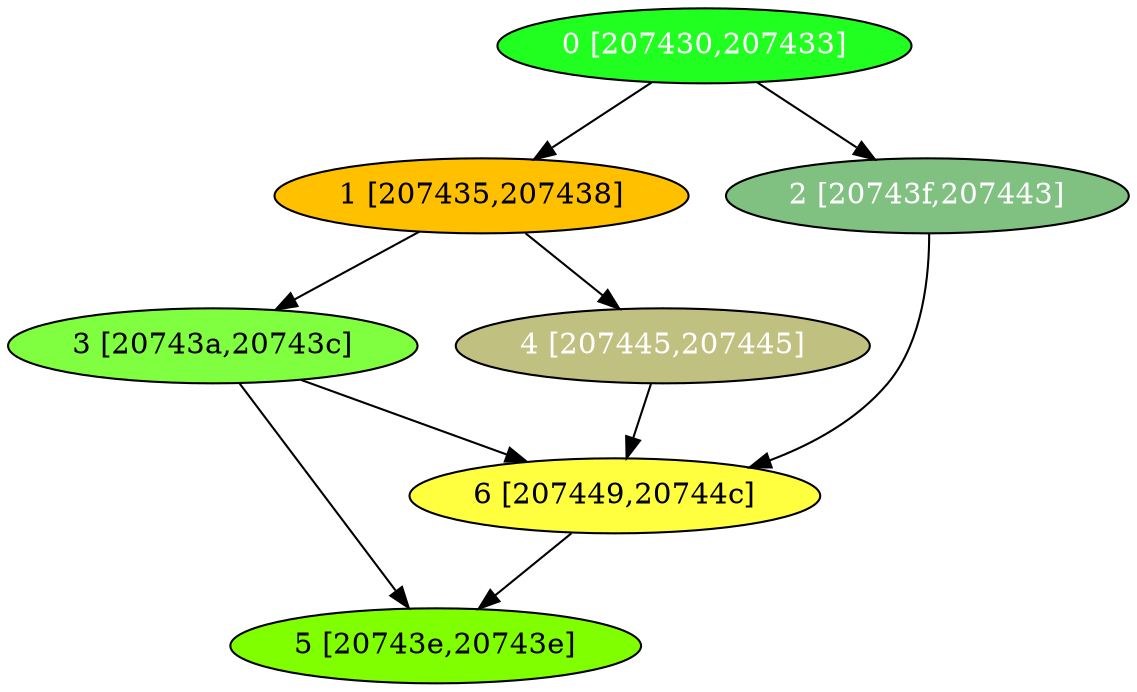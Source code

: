 diGraph libnss3{
	libnss3_0  [style=filled fillcolor="#20FF20" fontcolor="#ffffff" shape=oval label="0 [207430,207433]"]
	libnss3_1  [style=filled fillcolor="#FFC000" fontcolor="#000000" shape=oval label="1 [207435,207438]"]
	libnss3_2  [style=filled fillcolor="#80C080" fontcolor="#ffffff" shape=oval label="2 [20743f,207443]"]
	libnss3_3  [style=filled fillcolor="#80FF40" fontcolor="#000000" shape=oval label="3 [20743a,20743c]"]
	libnss3_4  [style=filled fillcolor="#C0C080" fontcolor="#ffffff" shape=oval label="4 [207445,207445]"]
	libnss3_5  [style=filled fillcolor="#80FF00" fontcolor="#000000" shape=oval label="5 [20743e,20743e]"]
	libnss3_6  [style=filled fillcolor="#FFFF40" fontcolor="#000000" shape=oval label="6 [207449,20744c]"]

	libnss3_0 -> libnss3_1
	libnss3_0 -> libnss3_2
	libnss3_1 -> libnss3_3
	libnss3_1 -> libnss3_4
	libnss3_2 -> libnss3_6
	libnss3_3 -> libnss3_5
	libnss3_3 -> libnss3_6
	libnss3_4 -> libnss3_6
	libnss3_6 -> libnss3_5
}